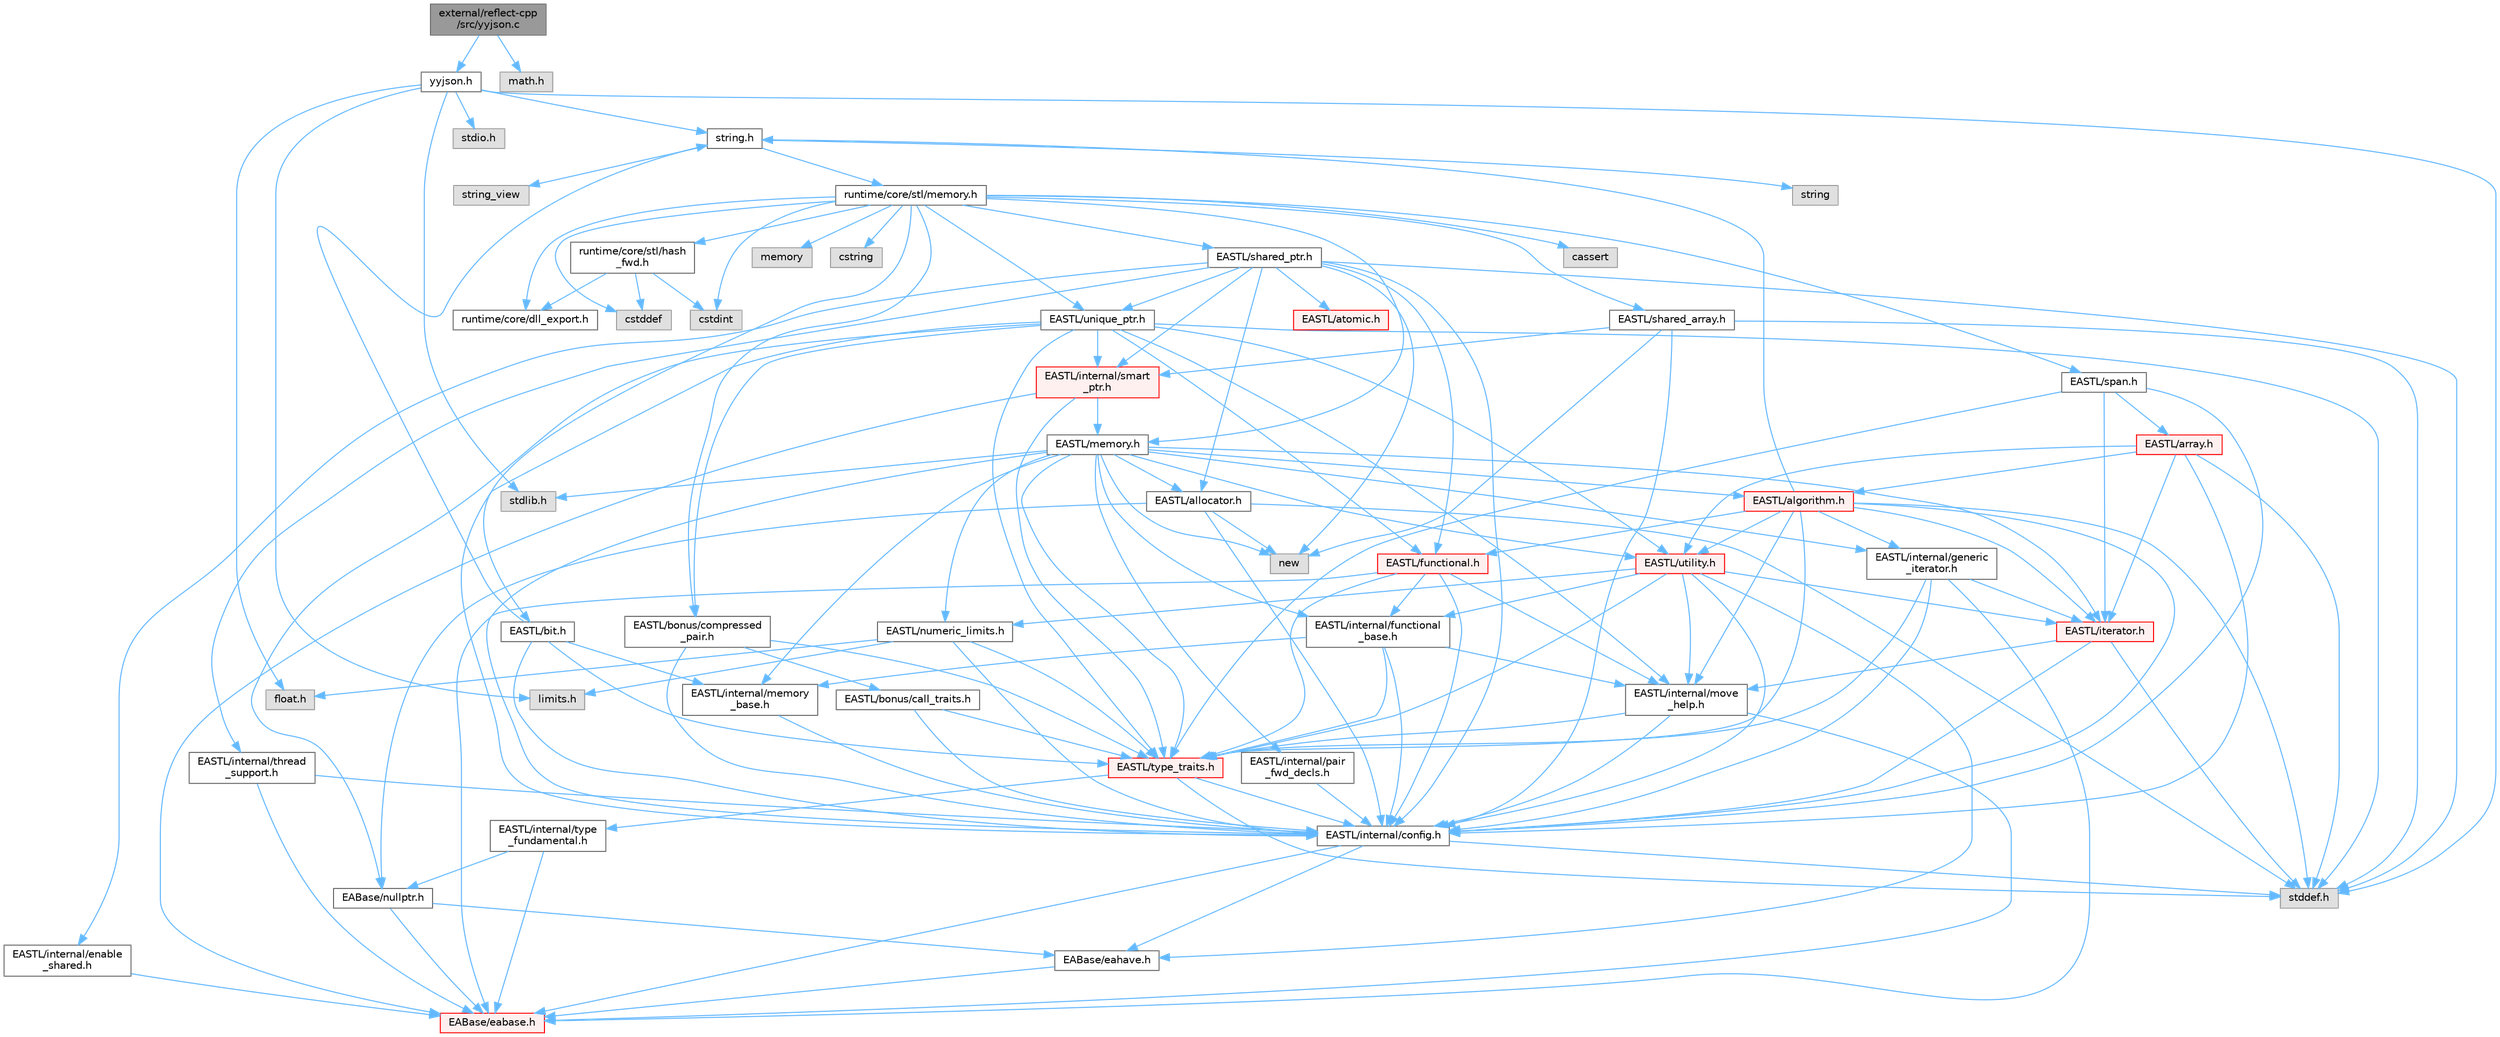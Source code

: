 digraph "external/reflect-cpp/src/yyjson.c"
{
 // LATEX_PDF_SIZE
  bgcolor="transparent";
  edge [fontname=Helvetica,fontsize=10,labelfontname=Helvetica,labelfontsize=10];
  node [fontname=Helvetica,fontsize=10,shape=box,height=0.2,width=0.4];
  Node1 [id="Node000001",label="external/reflect-cpp\l/src/yyjson.c",height=0.2,width=0.4,color="gray40", fillcolor="grey60", style="filled", fontcolor="black",tooltip=" "];
  Node1 -> Node2 [id="edge1_Node000001_Node000002",color="steelblue1",style="solid",tooltip=" "];
  Node2 [id="Node000002",label="yyjson.h",height=0.2,width=0.4,color="grey40", fillcolor="white", style="filled",URL="$yyjson_8h.html",tooltip=" "];
  Node2 -> Node3 [id="edge2_Node000002_Node000003",color="steelblue1",style="solid",tooltip=" "];
  Node3 [id="Node000003",label="float.h",height=0.2,width=0.4,color="grey60", fillcolor="#E0E0E0", style="filled",tooltip=" "];
  Node2 -> Node4 [id="edge3_Node000002_Node000004",color="steelblue1",style="solid",tooltip=" "];
  Node4 [id="Node000004",label="limits.h",height=0.2,width=0.4,color="grey60", fillcolor="#E0E0E0", style="filled",tooltip=" "];
  Node2 -> Node5 [id="edge4_Node000002_Node000005",color="steelblue1",style="solid",tooltip=" "];
  Node5 [id="Node000005",label="stddef.h",height=0.2,width=0.4,color="grey60", fillcolor="#E0E0E0", style="filled",tooltip=" "];
  Node2 -> Node6 [id="edge5_Node000002_Node000006",color="steelblue1",style="solid",tooltip=" "];
  Node6 [id="Node000006",label="stdio.h",height=0.2,width=0.4,color="grey60", fillcolor="#E0E0E0", style="filled",tooltip=" "];
  Node2 -> Node7 [id="edge6_Node000002_Node000007",color="steelblue1",style="solid",tooltip=" "];
  Node7 [id="Node000007",label="stdlib.h",height=0.2,width=0.4,color="grey60", fillcolor="#E0E0E0", style="filled",tooltip=" "];
  Node2 -> Node8 [id="edge7_Node000002_Node000008",color="steelblue1",style="solid",tooltip=" "];
  Node8 [id="Node000008",label="string.h",height=0.2,width=0.4,color="grey40", fillcolor="white", style="filled",URL="$string_8h.html",tooltip=" "];
  Node8 -> Node9 [id="edge8_Node000008_Node000009",color="steelblue1",style="solid",tooltip=" "];
  Node9 [id="Node000009",label="string",height=0.2,width=0.4,color="grey60", fillcolor="#E0E0E0", style="filled",tooltip=" "];
  Node8 -> Node10 [id="edge9_Node000008_Node000010",color="steelblue1",style="solid",tooltip=" "];
  Node10 [id="Node000010",label="string_view",height=0.2,width=0.4,color="grey60", fillcolor="#E0E0E0", style="filled",tooltip=" "];
  Node8 -> Node11 [id="edge10_Node000008_Node000011",color="steelblue1",style="solid",tooltip=" "];
  Node11 [id="Node000011",label="runtime/core/stl/memory.h",height=0.2,width=0.4,color="grey40", fillcolor="white", style="filled",URL="$runtime_2core_2stl_2memory_8h.html",tooltip=" "];
  Node11 -> Node12 [id="edge11_Node000011_Node000012",color="steelblue1",style="solid",tooltip=" "];
  Node12 [id="Node000012",label="cstddef",height=0.2,width=0.4,color="grey60", fillcolor="#E0E0E0", style="filled",tooltip=" "];
  Node11 -> Node13 [id="edge12_Node000011_Node000013",color="steelblue1",style="solid",tooltip=" "];
  Node13 [id="Node000013",label="cstdint",height=0.2,width=0.4,color="grey60", fillcolor="#E0E0E0", style="filled",tooltip=" "];
  Node11 -> Node14 [id="edge13_Node000011_Node000014",color="steelblue1",style="solid",tooltip=" "];
  Node14 [id="Node000014",label="cassert",height=0.2,width=0.4,color="grey60", fillcolor="#E0E0E0", style="filled",tooltip=" "];
  Node11 -> Node15 [id="edge14_Node000011_Node000015",color="steelblue1",style="solid",tooltip=" "];
  Node15 [id="Node000015",label="memory",height=0.2,width=0.4,color="grey60", fillcolor="#E0E0E0", style="filled",tooltip=" "];
  Node11 -> Node16 [id="edge15_Node000011_Node000016",color="steelblue1",style="solid",tooltip=" "];
  Node16 [id="Node000016",label="cstring",height=0.2,width=0.4,color="grey60", fillcolor="#E0E0E0", style="filled",tooltip=" "];
  Node11 -> Node17 [id="edge16_Node000011_Node000017",color="steelblue1",style="solid",tooltip=" "];
  Node17 [id="Node000017",label="EASTL/bit.h",height=0.2,width=0.4,color="grey40", fillcolor="white", style="filled",URL="$bit_8h.html",tooltip=" "];
  Node17 -> Node18 [id="edge17_Node000017_Node000018",color="steelblue1",style="solid",tooltip=" "];
  Node18 [id="Node000018",label="EASTL/internal/config.h",height=0.2,width=0.4,color="grey40", fillcolor="white", style="filled",URL="$runtime_2_e_a_s_t_l_2include_2_e_a_s_t_l_2internal_2config_8h.html",tooltip=" "];
  Node18 -> Node19 [id="edge18_Node000018_Node000019",color="steelblue1",style="solid",tooltip=" "];
  Node19 [id="Node000019",label="EABase/eabase.h",height=0.2,width=0.4,color="red", fillcolor="#FFF0F0", style="filled",URL="$eabase_8h.html",tooltip=" "];
  Node18 -> Node25 [id="edge19_Node000018_Node000025",color="steelblue1",style="solid",tooltip=" "];
  Node25 [id="Node000025",label="EABase/eahave.h",height=0.2,width=0.4,color="grey40", fillcolor="white", style="filled",URL="$eahave_8h.html",tooltip=" "];
  Node25 -> Node19 [id="edge20_Node000025_Node000019",color="steelblue1",style="solid",tooltip=" "];
  Node18 -> Node5 [id="edge21_Node000018_Node000005",color="steelblue1",style="solid",tooltip=" "];
  Node17 -> Node26 [id="edge22_Node000017_Node000026",color="steelblue1",style="solid",tooltip=" "];
  Node26 [id="Node000026",label="EASTL/internal/memory\l_base.h",height=0.2,width=0.4,color="grey40", fillcolor="white", style="filled",URL="$memory__base_8h.html",tooltip=" "];
  Node26 -> Node18 [id="edge23_Node000026_Node000018",color="steelblue1",style="solid",tooltip=" "];
  Node17 -> Node27 [id="edge24_Node000017_Node000027",color="steelblue1",style="solid",tooltip=" "];
  Node27 [id="Node000027",label="EASTL/type_traits.h",height=0.2,width=0.4,color="red", fillcolor="#FFF0F0", style="filled",URL="$_e_a_s_t_l_2include_2_e_a_s_t_l_2type__traits_8h.html",tooltip=" "];
  Node27 -> Node18 [id="edge25_Node000027_Node000018",color="steelblue1",style="solid",tooltip=" "];
  Node27 -> Node5 [id="edge26_Node000027_Node000005",color="steelblue1",style="solid",tooltip=" "];
  Node27 -> Node28 [id="edge27_Node000027_Node000028",color="steelblue1",style="solid",tooltip=" "];
  Node28 [id="Node000028",label="EASTL/internal/type\l_fundamental.h",height=0.2,width=0.4,color="grey40", fillcolor="white", style="filled",URL="$type__fundamental_8h.html",tooltip=" "];
  Node28 -> Node19 [id="edge28_Node000028_Node000019",color="steelblue1",style="solid",tooltip=" "];
  Node28 -> Node29 [id="edge29_Node000028_Node000029",color="steelblue1",style="solid",tooltip=" "];
  Node29 [id="Node000029",label="EABase/nullptr.h",height=0.2,width=0.4,color="grey40", fillcolor="white", style="filled",URL="$nullptr_8h.html",tooltip=" "];
  Node29 -> Node19 [id="edge30_Node000029_Node000019",color="steelblue1",style="solid",tooltip=" "];
  Node29 -> Node25 [id="edge31_Node000029_Node000025",color="steelblue1",style="solid",tooltip=" "];
  Node17 -> Node8 [id="edge32_Node000017_Node000008",color="steelblue1",style="solid",tooltip=" "];
  Node11 -> Node36 [id="edge33_Node000011_Node000036",color="steelblue1",style="solid",tooltip=" "];
  Node36 [id="Node000036",label="EASTL/memory.h",height=0.2,width=0.4,color="grey40", fillcolor="white", style="filled",URL="$runtime_2_e_a_s_t_l_2include_2_e_a_s_t_l_2memory_8h.html",tooltip=" "];
  Node36 -> Node18 [id="edge34_Node000036_Node000018",color="steelblue1",style="solid",tooltip=" "];
  Node36 -> Node26 [id="edge35_Node000036_Node000026",color="steelblue1",style="solid",tooltip=" "];
  Node36 -> Node37 [id="edge36_Node000036_Node000037",color="steelblue1",style="solid",tooltip=" "];
  Node37 [id="Node000037",label="EASTL/internal/generic\l_iterator.h",height=0.2,width=0.4,color="grey40", fillcolor="white", style="filled",URL="$generic__iterator_8h.html",tooltip=" "];
  Node37 -> Node19 [id="edge37_Node000037_Node000019",color="steelblue1",style="solid",tooltip=" "];
  Node37 -> Node18 [id="edge38_Node000037_Node000018",color="steelblue1",style="solid",tooltip=" "];
  Node37 -> Node38 [id="edge39_Node000037_Node000038",color="steelblue1",style="solid",tooltip=" "];
  Node38 [id="Node000038",label="EASTL/iterator.h",height=0.2,width=0.4,color="red", fillcolor="#FFF0F0", style="filled",URL="$_e_a_s_t_l_2include_2_e_a_s_t_l_2iterator_8h.html",tooltip=" "];
  Node38 -> Node18 [id="edge40_Node000038_Node000018",color="steelblue1",style="solid",tooltip=" "];
  Node38 -> Node39 [id="edge41_Node000038_Node000039",color="steelblue1",style="solid",tooltip=" "];
  Node39 [id="Node000039",label="EASTL/internal/move\l_help.h",height=0.2,width=0.4,color="grey40", fillcolor="white", style="filled",URL="$move__help_8h.html",tooltip=" "];
  Node39 -> Node19 [id="edge42_Node000039_Node000019",color="steelblue1",style="solid",tooltip=" "];
  Node39 -> Node18 [id="edge43_Node000039_Node000018",color="steelblue1",style="solid",tooltip=" "];
  Node39 -> Node27 [id="edge44_Node000039_Node000027",color="steelblue1",style="solid",tooltip=" "];
  Node38 -> Node5 [id="edge45_Node000038_Node000005",color="steelblue1",style="solid",tooltip=" "];
  Node37 -> Node27 [id="edge46_Node000037_Node000027",color="steelblue1",style="solid",tooltip=" "];
  Node36 -> Node41 [id="edge47_Node000036_Node000041",color="steelblue1",style="solid",tooltip=" "];
  Node41 [id="Node000041",label="EASTL/internal/pair\l_fwd_decls.h",height=0.2,width=0.4,color="grey40", fillcolor="white", style="filled",URL="$pair__fwd__decls_8h.html",tooltip=" "];
  Node41 -> Node18 [id="edge48_Node000041_Node000018",color="steelblue1",style="solid",tooltip=" "];
  Node36 -> Node42 [id="edge49_Node000036_Node000042",color="steelblue1",style="solid",tooltip=" "];
  Node42 [id="Node000042",label="EASTL/internal/functional\l_base.h",height=0.2,width=0.4,color="grey40", fillcolor="white", style="filled",URL="$functional__base_8h.html",tooltip=" "];
  Node42 -> Node18 [id="edge50_Node000042_Node000018",color="steelblue1",style="solid",tooltip=" "];
  Node42 -> Node26 [id="edge51_Node000042_Node000026",color="steelblue1",style="solid",tooltip=" "];
  Node42 -> Node39 [id="edge52_Node000042_Node000039",color="steelblue1",style="solid",tooltip=" "];
  Node42 -> Node27 [id="edge53_Node000042_Node000027",color="steelblue1",style="solid",tooltip=" "];
  Node36 -> Node43 [id="edge54_Node000036_Node000043",color="steelblue1",style="solid",tooltip=" "];
  Node43 [id="Node000043",label="EASTL/algorithm.h",height=0.2,width=0.4,color="red", fillcolor="#FFF0F0", style="filled",URL="$_e_a_s_t_l_2include_2_e_a_s_t_l_2algorithm_8h.html",tooltip=" "];
  Node43 -> Node18 [id="edge55_Node000043_Node000018",color="steelblue1",style="solid",tooltip=" "];
  Node43 -> Node27 [id="edge56_Node000043_Node000027",color="steelblue1",style="solid",tooltip=" "];
  Node43 -> Node39 [id="edge57_Node000043_Node000039",color="steelblue1",style="solid",tooltip=" "];
  Node43 -> Node38 [id="edge58_Node000043_Node000038",color="steelblue1",style="solid",tooltip=" "];
  Node43 -> Node46 [id="edge59_Node000043_Node000046",color="steelblue1",style="solid",tooltip=" "];
  Node46 [id="Node000046",label="EASTL/functional.h",height=0.2,width=0.4,color="red", fillcolor="#FFF0F0", style="filled",URL="$_e_a_s_t_l_2include_2_e_a_s_t_l_2functional_8h.html",tooltip=" "];
  Node46 -> Node19 [id="edge60_Node000046_Node000019",color="steelblue1",style="solid",tooltip=" "];
  Node46 -> Node18 [id="edge61_Node000046_Node000018",color="steelblue1",style="solid",tooltip=" "];
  Node46 -> Node39 [id="edge62_Node000046_Node000039",color="steelblue1",style="solid",tooltip=" "];
  Node46 -> Node27 [id="edge63_Node000046_Node000027",color="steelblue1",style="solid",tooltip=" "];
  Node46 -> Node42 [id="edge64_Node000046_Node000042",color="steelblue1",style="solid",tooltip=" "];
  Node43 -> Node53 [id="edge65_Node000043_Node000053",color="steelblue1",style="solid",tooltip=" "];
  Node53 [id="Node000053",label="EASTL/utility.h",height=0.2,width=0.4,color="red", fillcolor="#FFF0F0", style="filled",URL="$runtime_2_e_a_s_t_l_2include_2_e_a_s_t_l_2utility_8h.html",tooltip=" "];
  Node53 -> Node18 [id="edge66_Node000053_Node000018",color="steelblue1",style="solid",tooltip=" "];
  Node53 -> Node27 [id="edge67_Node000053_Node000027",color="steelblue1",style="solid",tooltip=" "];
  Node53 -> Node38 [id="edge68_Node000053_Node000038",color="steelblue1",style="solid",tooltip=" "];
  Node53 -> Node54 [id="edge69_Node000053_Node000054",color="steelblue1",style="solid",tooltip=" "];
  Node54 [id="Node000054",label="EASTL/numeric_limits.h",height=0.2,width=0.4,color="grey40", fillcolor="white", style="filled",URL="$numeric__limits_8h.html",tooltip=" "];
  Node54 -> Node18 [id="edge70_Node000054_Node000018",color="steelblue1",style="solid",tooltip=" "];
  Node54 -> Node27 [id="edge71_Node000054_Node000027",color="steelblue1",style="solid",tooltip=" "];
  Node54 -> Node4 [id="edge72_Node000054_Node000004",color="steelblue1",style="solid",tooltip=" "];
  Node54 -> Node3 [id="edge73_Node000054_Node000003",color="steelblue1",style="solid",tooltip=" "];
  Node53 -> Node42 [id="edge74_Node000053_Node000042",color="steelblue1",style="solid",tooltip=" "];
  Node53 -> Node39 [id="edge75_Node000053_Node000039",color="steelblue1",style="solid",tooltip=" "];
  Node53 -> Node25 [id="edge76_Node000053_Node000025",color="steelblue1",style="solid",tooltip=" "];
  Node43 -> Node37 [id="edge77_Node000043_Node000037",color="steelblue1",style="solid",tooltip=" "];
  Node43 -> Node5 [id="edge78_Node000043_Node000005",color="steelblue1",style="solid",tooltip=" "];
  Node43 -> Node8 [id="edge79_Node000043_Node000008",color="steelblue1",style="solid",tooltip=" "];
  Node36 -> Node27 [id="edge80_Node000036_Node000027",color="steelblue1",style="solid",tooltip=" "];
  Node36 -> Node50 [id="edge81_Node000036_Node000050",color="steelblue1",style="solid",tooltip=" "];
  Node50 [id="Node000050",label="EASTL/allocator.h",height=0.2,width=0.4,color="grey40", fillcolor="white", style="filled",URL="$runtime_2_e_a_s_t_l_2include_2_e_a_s_t_l_2allocator_8h.html",tooltip=" "];
  Node50 -> Node18 [id="edge82_Node000050_Node000018",color="steelblue1",style="solid",tooltip=" "];
  Node50 -> Node29 [id="edge83_Node000050_Node000029",color="steelblue1",style="solid",tooltip=" "];
  Node50 -> Node5 [id="edge84_Node000050_Node000005",color="steelblue1",style="solid",tooltip=" "];
  Node50 -> Node51 [id="edge85_Node000050_Node000051",color="steelblue1",style="solid",tooltip=" "];
  Node51 [id="Node000051",label="new",height=0.2,width=0.4,color="grey60", fillcolor="#E0E0E0", style="filled",tooltip=" "];
  Node36 -> Node38 [id="edge86_Node000036_Node000038",color="steelblue1",style="solid",tooltip=" "];
  Node36 -> Node53 [id="edge87_Node000036_Node000053",color="steelblue1",style="solid",tooltip=" "];
  Node36 -> Node54 [id="edge88_Node000036_Node000054",color="steelblue1",style="solid",tooltip=" "];
  Node36 -> Node7 [id="edge89_Node000036_Node000007",color="steelblue1",style="solid",tooltip=" "];
  Node36 -> Node51 [id="edge90_Node000036_Node000051",color="steelblue1",style="solid",tooltip=" "];
  Node11 -> Node62 [id="edge91_Node000011_Node000062",color="steelblue1",style="solid",tooltip=" "];
  Node62 [id="Node000062",label="EASTL/shared_array.h",height=0.2,width=0.4,color="grey40", fillcolor="white", style="filled",URL="$shared__array_8h.html",tooltip=" "];
  Node62 -> Node18 [id="edge92_Node000062_Node000018",color="steelblue1",style="solid",tooltip=" "];
  Node62 -> Node63 [id="edge93_Node000062_Node000063",color="steelblue1",style="solid",tooltip=" "];
  Node63 [id="Node000063",label="EASTL/internal/smart\l_ptr.h",height=0.2,width=0.4,color="red", fillcolor="#FFF0F0", style="filled",URL="$smart__ptr_8h.html",tooltip=" "];
  Node63 -> Node19 [id="edge94_Node000063_Node000019",color="steelblue1",style="solid",tooltip=" "];
  Node63 -> Node36 [id="edge95_Node000063_Node000036",color="steelblue1",style="solid",tooltip=" "];
  Node63 -> Node27 [id="edge96_Node000063_Node000027",color="steelblue1",style="solid",tooltip=" "];
  Node62 -> Node51 [id="edge97_Node000062_Node000051",color="steelblue1",style="solid",tooltip=" "];
  Node62 -> Node5 [id="edge98_Node000062_Node000005",color="steelblue1",style="solid",tooltip=" "];
  Node11 -> Node65 [id="edge99_Node000011_Node000065",color="steelblue1",style="solid",tooltip=" "];
  Node65 [id="Node000065",label="EASTL/unique_ptr.h",height=0.2,width=0.4,color="grey40", fillcolor="white", style="filled",URL="$unique__ptr_8h.html",tooltip=" "];
  Node65 -> Node29 [id="edge100_Node000065_Node000029",color="steelblue1",style="solid",tooltip=" "];
  Node65 -> Node66 [id="edge101_Node000065_Node000066",color="steelblue1",style="solid",tooltip=" "];
  Node66 [id="Node000066",label="EASTL/bonus/compressed\l_pair.h",height=0.2,width=0.4,color="grey40", fillcolor="white", style="filled",URL="$compressed__pair_8h.html",tooltip=" "];
  Node66 -> Node18 [id="edge102_Node000066_Node000018",color="steelblue1",style="solid",tooltip=" "];
  Node66 -> Node27 [id="edge103_Node000066_Node000027",color="steelblue1",style="solid",tooltip=" "];
  Node66 -> Node67 [id="edge104_Node000066_Node000067",color="steelblue1",style="solid",tooltip=" "];
  Node67 [id="Node000067",label="EASTL/bonus/call_traits.h",height=0.2,width=0.4,color="grey40", fillcolor="white", style="filled",URL="$call__traits_8h.html",tooltip=" "];
  Node67 -> Node18 [id="edge105_Node000067_Node000018",color="steelblue1",style="solid",tooltip=" "];
  Node67 -> Node27 [id="edge106_Node000067_Node000027",color="steelblue1",style="solid",tooltip=" "];
  Node65 -> Node46 [id="edge107_Node000065_Node000046",color="steelblue1",style="solid",tooltip=" "];
  Node65 -> Node18 [id="edge108_Node000065_Node000018",color="steelblue1",style="solid",tooltip=" "];
  Node65 -> Node39 [id="edge109_Node000065_Node000039",color="steelblue1",style="solid",tooltip=" "];
  Node65 -> Node63 [id="edge110_Node000065_Node000063",color="steelblue1",style="solid",tooltip=" "];
  Node65 -> Node27 [id="edge111_Node000065_Node000027",color="steelblue1",style="solid",tooltip=" "];
  Node65 -> Node53 [id="edge112_Node000065_Node000053",color="steelblue1",style="solid",tooltip=" "];
  Node65 -> Node5 [id="edge113_Node000065_Node000005",color="steelblue1",style="solid",tooltip=" "];
  Node11 -> Node68 [id="edge114_Node000011_Node000068",color="steelblue1",style="solid",tooltip=" "];
  Node68 [id="Node000068",label="EASTL/shared_ptr.h",height=0.2,width=0.4,color="grey40", fillcolor="white", style="filled",URL="$shared__ptr_8h.html",tooltip=" "];
  Node68 -> Node18 [id="edge115_Node000068_Node000018",color="steelblue1",style="solid",tooltip=" "];
  Node68 -> Node63 [id="edge116_Node000068_Node000063",color="steelblue1",style="solid",tooltip=" "];
  Node68 -> Node69 [id="edge117_Node000068_Node000069",color="steelblue1",style="solid",tooltip=" "];
  Node69 [id="Node000069",label="EASTL/internal/thread\l_support.h",height=0.2,width=0.4,color="grey40", fillcolor="white", style="filled",URL="$thread__support_8h.html",tooltip=" "];
  Node69 -> Node19 [id="edge118_Node000069_Node000019",color="steelblue1",style="solid",tooltip=" "];
  Node69 -> Node18 [id="edge119_Node000069_Node000018",color="steelblue1",style="solid",tooltip=" "];
  Node68 -> Node65 [id="edge120_Node000068_Node000065",color="steelblue1",style="solid",tooltip=" "];
  Node68 -> Node46 [id="edge121_Node000068_Node000046",color="steelblue1",style="solid",tooltip=" "];
  Node68 -> Node50 [id="edge122_Node000068_Node000050",color="steelblue1",style="solid",tooltip=" "];
  Node68 -> Node70 [id="edge123_Node000068_Node000070",color="steelblue1",style="solid",tooltip=" "];
  Node70 [id="Node000070",label="EASTL/atomic.h",height=0.2,width=0.4,color="red", fillcolor="#FFF0F0", style="filled",URL="$runtime_2_e_a_s_t_l_2include_2_e_a_s_t_l_2atomic_8h.html",tooltip=" "];
  Node68 -> Node51 [id="edge124_Node000068_Node000051",color="steelblue1",style="solid",tooltip=" "];
  Node68 -> Node5 [id="edge125_Node000068_Node000005",color="steelblue1",style="solid",tooltip=" "];
  Node68 -> Node147 [id="edge126_Node000068_Node000147",color="steelblue1",style="solid",tooltip=" "];
  Node147 [id="Node000147",label="EASTL/internal/enable\l_shared.h",height=0.2,width=0.4,color="grey40", fillcolor="white", style="filled",URL="$enable__shared_8h.html",tooltip=" "];
  Node147 -> Node19 [id="edge127_Node000147_Node000019",color="steelblue1",style="solid",tooltip=" "];
  Node11 -> Node148 [id="edge128_Node000011_Node000148",color="steelblue1",style="solid",tooltip=" "];
  Node148 [id="Node000148",label="EASTL/span.h",height=0.2,width=0.4,color="grey40", fillcolor="white", style="filled",URL="$span_8h.html",tooltip=" "];
  Node148 -> Node18 [id="edge129_Node000148_Node000018",color="steelblue1",style="solid",tooltip=" "];
  Node148 -> Node27 [id="edge130_Node000148_Node000027",color="steelblue1",style="solid",tooltip=" "];
  Node148 -> Node38 [id="edge131_Node000148_Node000038",color="steelblue1",style="solid",tooltip=" "];
  Node148 -> Node149 [id="edge132_Node000148_Node000149",color="steelblue1",style="solid",tooltip=" "];
  Node149 [id="Node000149",label="EASTL/array.h",height=0.2,width=0.4,color="red", fillcolor="#FFF0F0", style="filled",URL="$runtime_2_e_a_s_t_l_2include_2_e_a_s_t_l_2array_8h.html",tooltip=" "];
  Node149 -> Node18 [id="edge133_Node000149_Node000018",color="steelblue1",style="solid",tooltip=" "];
  Node149 -> Node38 [id="edge134_Node000149_Node000038",color="steelblue1",style="solid",tooltip=" "];
  Node149 -> Node43 [id="edge135_Node000149_Node000043",color="steelblue1",style="solid",tooltip=" "];
  Node149 -> Node53 [id="edge136_Node000149_Node000053",color="steelblue1",style="solid",tooltip=" "];
  Node149 -> Node5 [id="edge137_Node000149_Node000005",color="steelblue1",style="solid",tooltip=" "];
  Node11 -> Node66 [id="edge138_Node000011_Node000066",color="steelblue1",style="solid",tooltip=" "];
  Node11 -> Node151 [id="edge139_Node000011_Node000151",color="steelblue1",style="solid",tooltip=" "];
  Node151 [id="Node000151",label="runtime/core/dll_export.h",height=0.2,width=0.4,color="grey40", fillcolor="white", style="filled",URL="$dll__export_8h.html",tooltip=" "];
  Node11 -> Node152 [id="edge140_Node000011_Node000152",color="steelblue1",style="solid",tooltip=" "];
  Node152 [id="Node000152",label="runtime/core/stl/hash\l_fwd.h",height=0.2,width=0.4,color="grey40", fillcolor="white", style="filled",URL="$hash__fwd_8h.html",tooltip=" "];
  Node152 -> Node12 [id="edge141_Node000152_Node000012",color="steelblue1",style="solid",tooltip=" "];
  Node152 -> Node13 [id="edge142_Node000152_Node000013",color="steelblue1",style="solid",tooltip=" "];
  Node152 -> Node151 [id="edge143_Node000152_Node000151",color="steelblue1",style="solid",tooltip=" "];
  Node1 -> Node153 [id="edge144_Node000001_Node000153",color="steelblue1",style="solid",tooltip=" "];
  Node153 [id="Node000153",label="math.h",height=0.2,width=0.4,color="grey60", fillcolor="#E0E0E0", style="filled",tooltip=" "];
}
